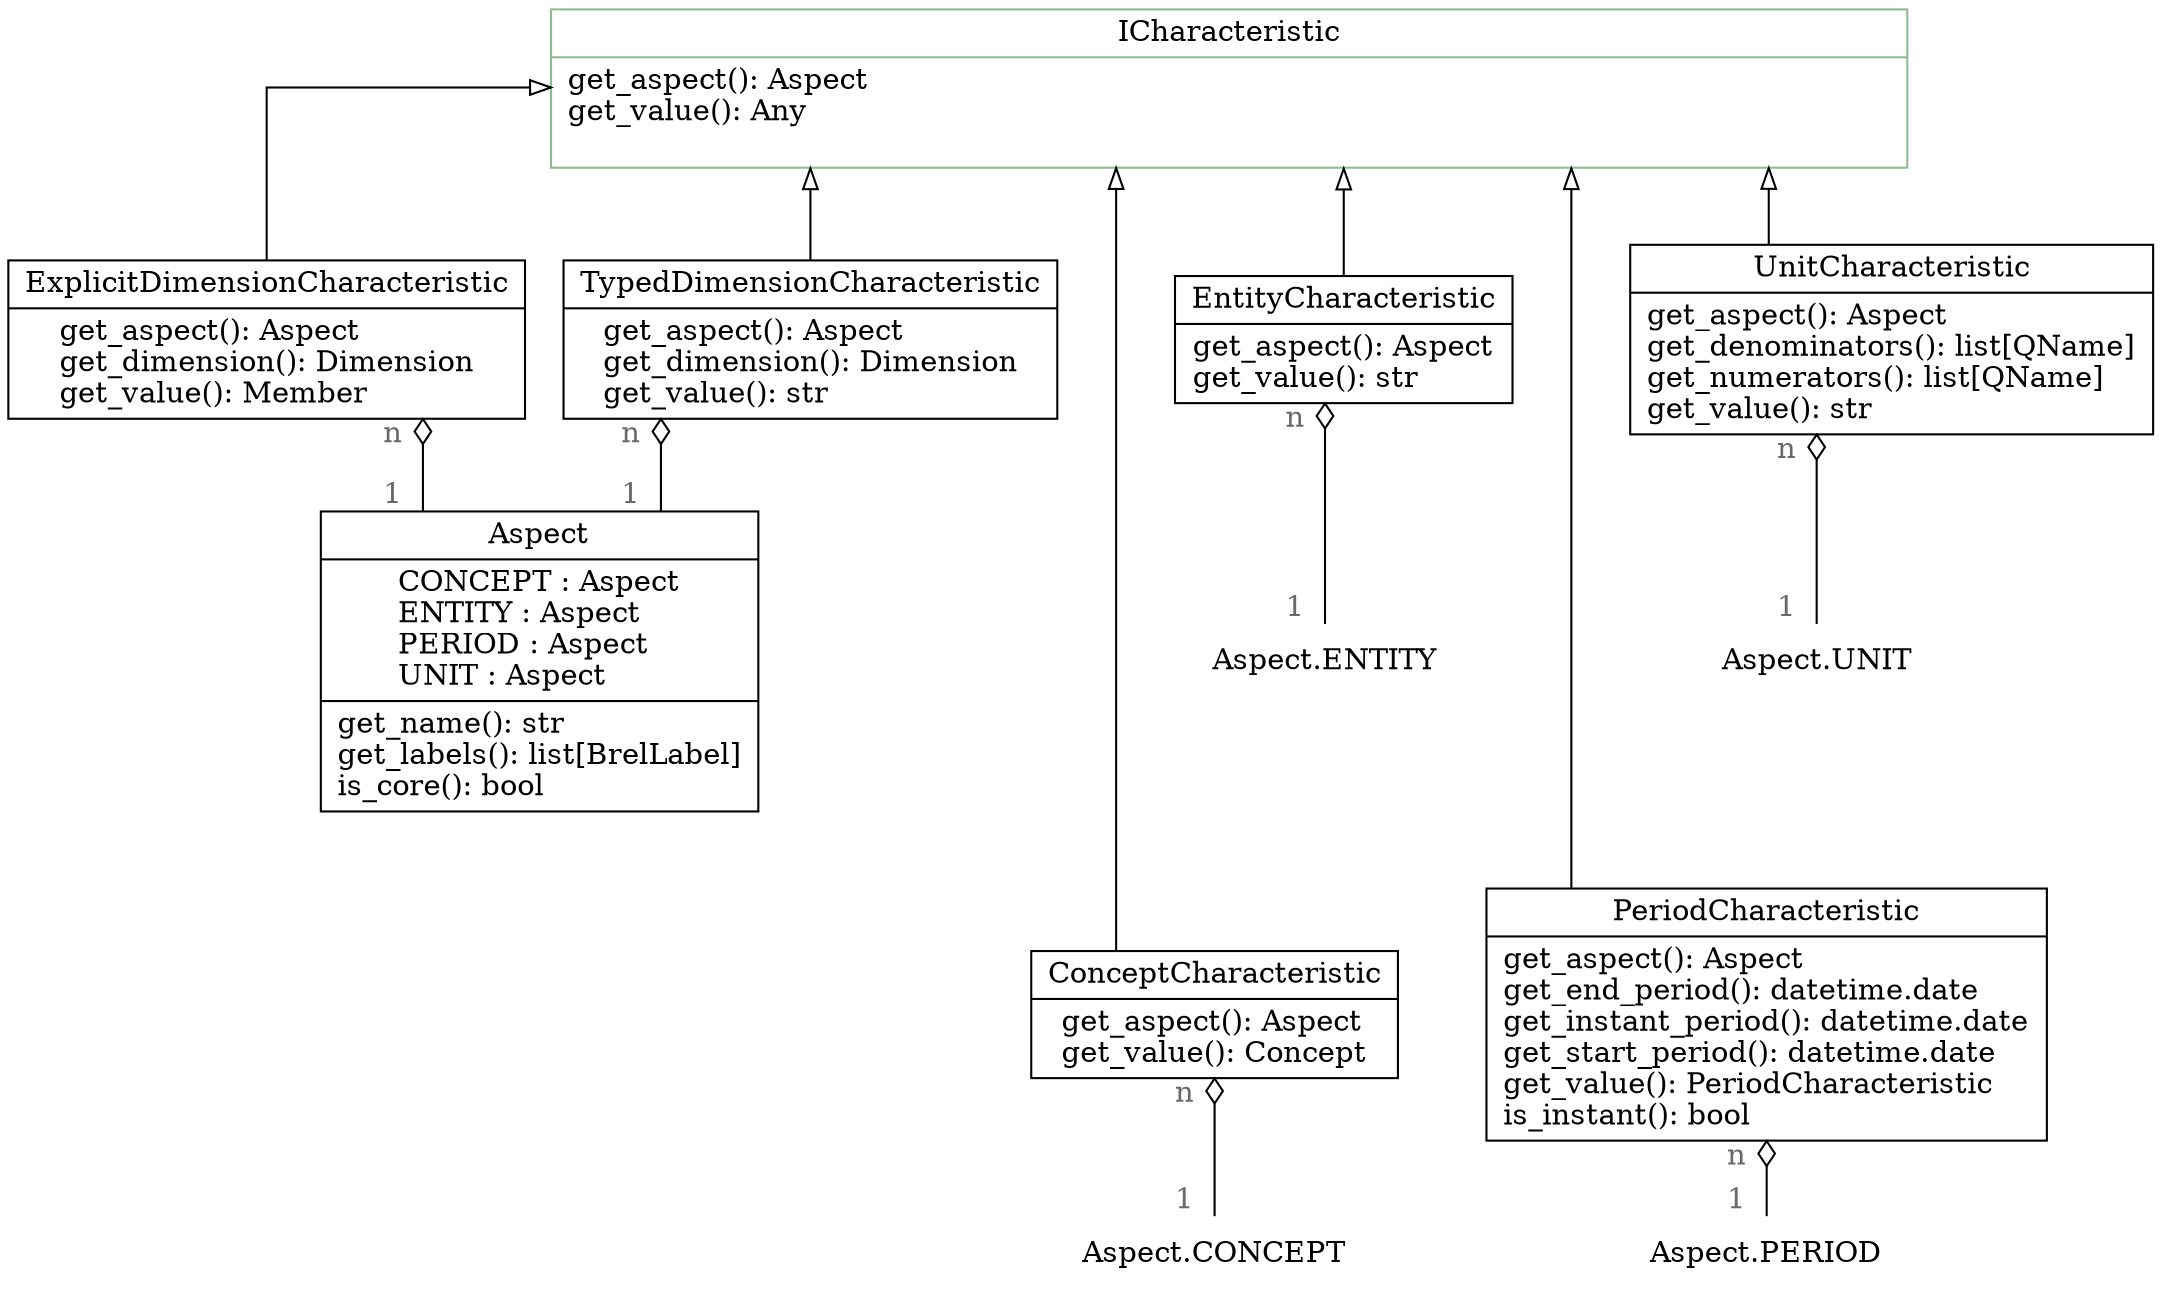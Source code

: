 digraph "classes_brel_report_elements" {
rankdir=BT
charset="utf-8"
splines="ortho"
// Nodes
"brel.characteristics.brel_aspect.Aspect" [color="black", fontcolor="black", label=<{
Aspect
|
CONCEPT : Aspect<br ALIGN="LEFT"/>
ENTITY : Aspect<br ALIGN="LEFT"/>
PERIOD : Aspect<br ALIGN="LEFT"/>
UNIT : Aspect<br ALIGN="LEFT"/>
|
get_name(): str<br ALIGN="LEFT"/>
get_labels(): list[BrelLabel]<br ALIGN="LEFT"/>
is_core(): bool<br ALIGN="LEFT"/>
}>, shape="record", style="solid"];

"brel.characteristics.concept_characteristic.ConceptCharacteristic" [color="black", fontcolor="black", label=<{
ConceptCharacteristic
|
get_aspect(): Aspect<br ALIGN="LEFT"/>
get_value(): Concept<br ALIGN="LEFT"/>
}>, shape="record", style="solid"];
"brel.characteristics.entity_characteristic.EntityCharacteristic" [color="black", fontcolor="black", label=<{
EntityCharacteristic
|
get_aspect(): Aspect<br ALIGN="LEFT"/>
get_value(): str<br ALIGN="LEFT"/>
}>, shape="record", style="solid"];

"brel.characteristics.explicit_dimension_characteristic.ExplicitDimensionCharacteristic" [color="black", fontcolor="black", label=<{
ExplicitDimensionCharacteristic
|
get_aspect(): Aspect<br ALIGN="LEFT"/>
get_dimension(): Dimension<br ALIGN="LEFT"/>
get_value(): Member<br ALIGN="LEFT"/>
}>, shape="record", style="solid"];

"brel.characteristics.i_characteristic.ICharacteristic" [color="darkseagreen", fontcolor="black", label=<{
ICharacteristic
|
get_aspect(): Aspect<br ALIGN="LEFT"/>
get_value(): Any<br ALIGN="LEFT"/>                                                                                                                                              
}>, shape="record", style="solid"];

"brel.characteristics.period_characteristic.PeriodCharacteristic" [color="black", fontcolor="black", label=<{
PeriodCharacteristic
|
get_aspect(): Aspect<br ALIGN="LEFT"/>
get_end_period(): datetime.date<br ALIGN="LEFT"/>
get_instant_period(): datetime.date<br ALIGN="LEFT"/>
get_start_period(): datetime.date<br ALIGN="LEFT"/>
get_value(): PeriodCharacteristic<br ALIGN="LEFT"/>
is_instant(): bool<br ALIGN="LEFT"/>
}>, shape="record", style="solid"];

"brel.characteristics.typed_dimension_characteristic.TypedDimensionCharacteristic" [color="black", fontcolor="black", label=<{
TypedDimensionCharacteristic
|
get_aspect(): Aspect<br ALIGN="LEFT"/>
get_dimension(): Dimension<br ALIGN="LEFT"/>
get_value(): str<br ALIGN="LEFT"/>
}>, shape="record", style="solid"];

"brel.characteristics.unit_characteristic.UnitCharacteristic" [color="black", fontcolor="black", label=<{
UnitCharacteristic
|
get_aspect(): Aspect<br ALIGN="LEFT"/>
get_denominators(): list[QName]<br ALIGN="LEFT"/>
get_numerators(): list[QName]<br ALIGN="LEFT"/>
get_value(): str<br ALIGN="LEFT"/>
}>, shape="record", style="solid"];

// Core aspect nodes
"Aspect.CONCEPT" [color="black", fontcolor="black", label=<
Aspect.CONCEPT
>, shape="plaintext", style="solid"];

"Aspect.ENTITY" [color="black", fontcolor="black", label=<
Aspect.ENTITY
>, shape="plaintext", style="solid"];

"Aspect.PERIOD" [color="black", fontcolor="black", label=<
Aspect.PERIOD
>, shape="plaintext", style="solid"];

"Aspect.UNIT" [color="black", fontcolor="black", label=<
Aspect.UNIT
>, shape="plaintext", style="solid"];

// Edges
"brel.characteristics.concept_characteristic.ConceptCharacteristic" -> "brel.characteristics.i_characteristic.ICharacteristic" [arrowhead="empty", arrowtail="none"];
"brel.characteristics.entity_characteristic.EntityCharacteristic" -> "brel.characteristics.i_characteristic.ICharacteristic" [arrowhead="empty", arrowtail="none"];
"brel.characteristics.explicit_dimension_characteristic.ExplicitDimensionCharacteristic" -> "brel.characteristics.i_characteristic.ICharacteristic" [arrowhead="empty", arrowtail="none"];
"brel.characteristics.period_characteristic.PeriodCharacteristic" -> "brel.characteristics.i_characteristic.ICharacteristic" [arrowhead="empty", arrowtail="none"];
"brel.characteristics.typed_dimension_characteristic.TypedDimensionCharacteristic" -> "brel.characteristics.i_characteristic.ICharacteristic" [arrowhead="empty", arrowtail="none"];
"brel.characteristics.unit_characteristic.UnitCharacteristic" -> "brel.characteristics.i_characteristic.ICharacteristic" [arrowhead="empty", arrowtail="none"];

"brel.characteristics.brel_aspect.Aspect" -> "brel.characteristics.explicit_dimension_characteristic.ExplicitDimensionCharacteristic" [arrowhead="odiamond", arrowtail="none", fontcolor="dimgrey", headlabel="n  ", taillabel="1  ", style="solid"];
"brel.characteristics.brel_aspect.Aspect" -> "brel.characteristics.typed_dimension_characteristic.TypedDimensionCharacteristic" [arrowhead="odiamond", arrowtail="none", fontcolor="dimgrey", headlabel="n  ", taillabel="1  ", style="solid"];

"Aspect.CONCEPT" -> "brel.characteristics.concept_characteristic.ConceptCharacteristic" [arrowhead="odiamond", arrowtail="none", fontcolor="dimgrey", headlabel="n  ", taillabel="1  ", style="solid"];
"Aspect.ENTITY" -> "brel.characteristics.entity_characteristic.EntityCharacteristic" [arrowhead="odiamond", arrowtail="none", fontcolor="dimgrey", headlabel="n  ", taillabel="1  ", style="solid"];
"Aspect.PERIOD" -> "brel.characteristics.period_characteristic.PeriodCharacteristic" [arrowhead="odiamond", arrowtail="none", fontcolor="dimgrey", headlabel="n  ", taillabel="1  ", style="solid"];
"Aspect.UNIT" -> "brel.characteristics.unit_characteristic.UnitCharacteristic" [arrowhead="odiamond", arrowtail="none", fontcolor="dimgrey", headlabel="n  ", taillabel="1  ", style="solid"];

// invisible edges for structuring the graph
// aspect.entity -> aspect.unit
// "Aspect.ENTITY" -> "Aspect.PERIOD" [arrowhead="empty", arrowtail="none", color="black", style="solid"];

// concept characteristic -> typed dimension
// "brel.characteristics.concept_characteristic.ConceptCharacteristic" -> "brel.characteristics.typed_dimension_characteristic.TypedDimensionCharacteristic" [arrowhead="empty", arrowtail="none", color="red", style=""];
// concept characteristic -> entity aspect
"brel.characteristics.concept_characteristic.ConceptCharacteristic" -> "Aspect.ENTITY" [arrowhead="empty", arrowtail="none", color="red", style="invis"];
// period characteristic -> entity aspect
// "brel.characteristics.period_characteristic.PeriodCharacteristic" -> "Aspect.ENTITY" [arrowhead="empty", arrowtail="none", color="red", style="invis"];
// period characteristic -> unit aspect
"brel.characteristics.period_characteristic.PeriodCharacteristic" -> "Aspect.UNIT" [arrowhead="empty", arrowtail="none", color="red", style="invis"];

}
